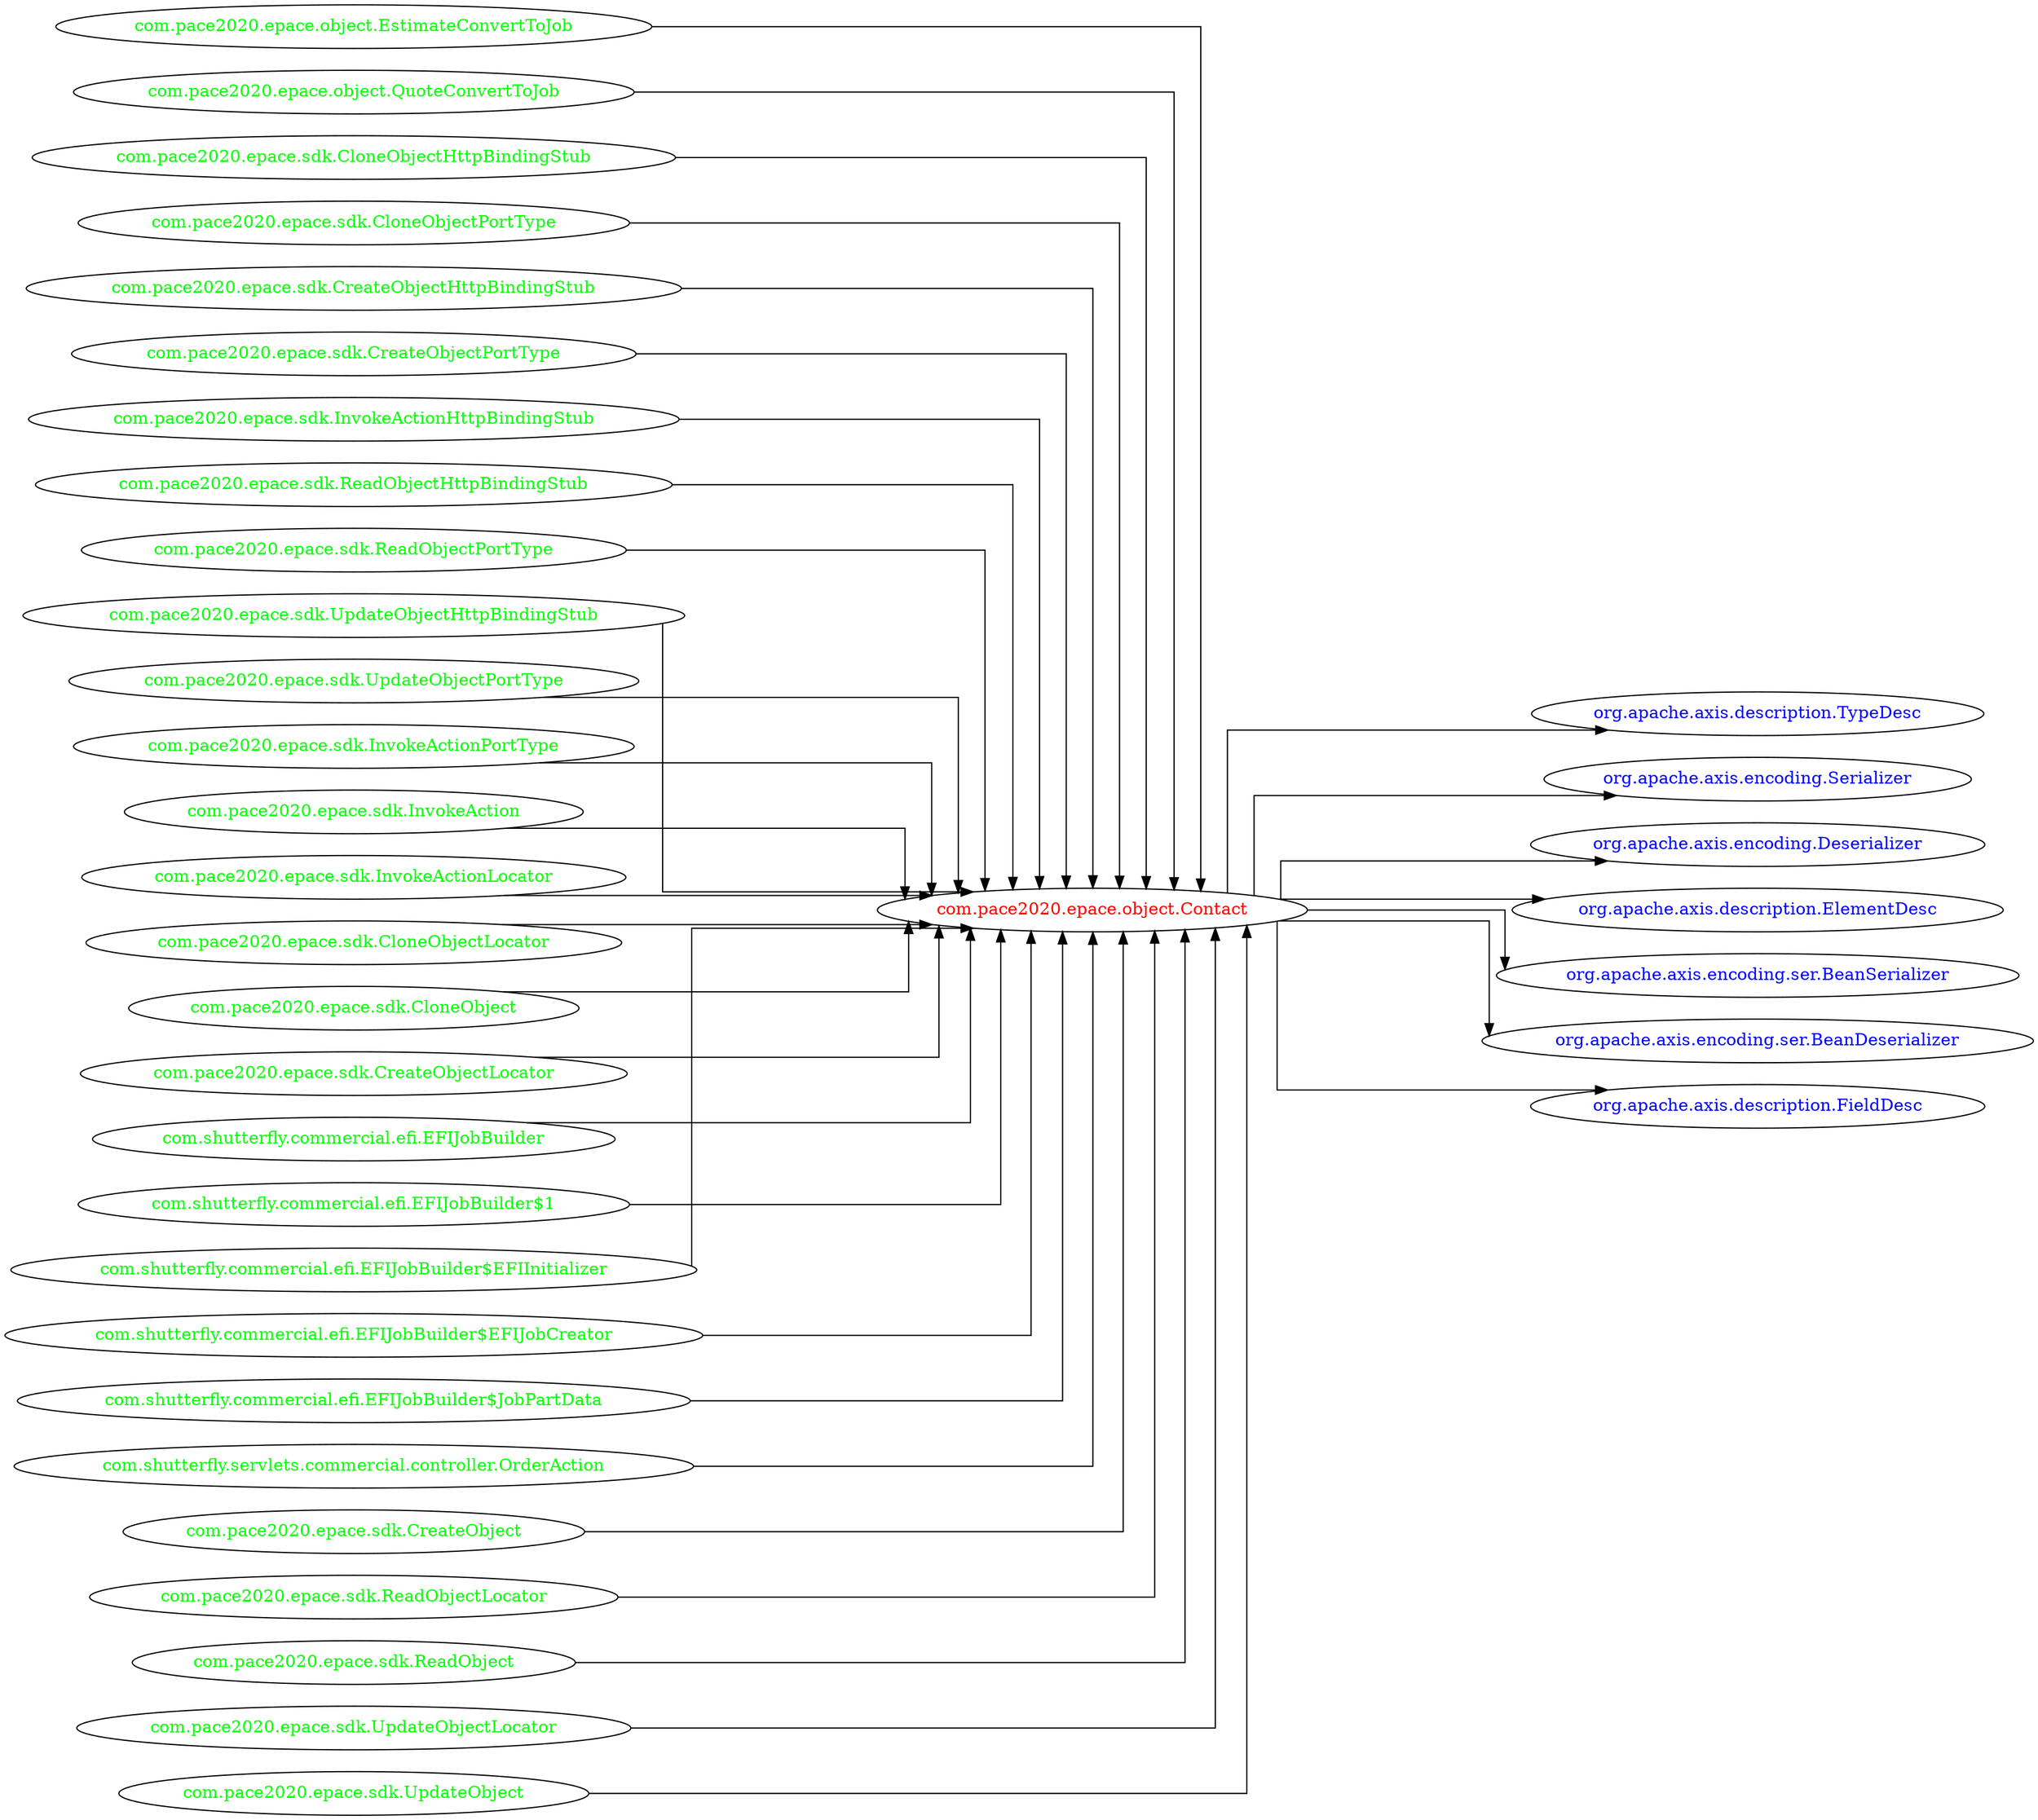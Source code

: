 digraph dependencyGraph {
 concentrate=true;
 ranksep="2.0";
 rankdir="LR"; 
 splines="ortho";
"com.pace2020.epace.object.Contact" [fontcolor="red"];
"org.apache.axis.description.TypeDesc" [ fontcolor="blue" ];
"com.pace2020.epace.object.Contact"->"org.apache.axis.description.TypeDesc";
"org.apache.axis.encoding.Serializer" [ fontcolor="blue" ];
"com.pace2020.epace.object.Contact"->"org.apache.axis.encoding.Serializer";
"org.apache.axis.encoding.Deserializer" [ fontcolor="blue" ];
"com.pace2020.epace.object.Contact"->"org.apache.axis.encoding.Deserializer";
"org.apache.axis.description.ElementDesc" [ fontcolor="blue" ];
"com.pace2020.epace.object.Contact"->"org.apache.axis.description.ElementDesc";
"org.apache.axis.encoding.ser.BeanSerializer" [ fontcolor="blue" ];
"com.pace2020.epace.object.Contact"->"org.apache.axis.encoding.ser.BeanSerializer";
"org.apache.axis.encoding.ser.BeanDeserializer" [ fontcolor="blue" ];
"com.pace2020.epace.object.Contact"->"org.apache.axis.encoding.ser.BeanDeserializer";
"org.apache.axis.description.FieldDesc" [ fontcolor="blue" ];
"com.pace2020.epace.object.Contact"->"org.apache.axis.description.FieldDesc";
"com.pace2020.epace.object.EstimateConvertToJob" [ fontcolor="green" ];
"com.pace2020.epace.object.EstimateConvertToJob"->"com.pace2020.epace.object.Contact";
"com.pace2020.epace.object.QuoteConvertToJob" [ fontcolor="green" ];
"com.pace2020.epace.object.QuoteConvertToJob"->"com.pace2020.epace.object.Contact";
"com.pace2020.epace.sdk.CloneObjectHttpBindingStub" [ fontcolor="green" ];
"com.pace2020.epace.sdk.CloneObjectHttpBindingStub"->"com.pace2020.epace.object.Contact";
"com.pace2020.epace.sdk.CloneObjectPortType" [ fontcolor="green" ];
"com.pace2020.epace.sdk.CloneObjectPortType"->"com.pace2020.epace.object.Contact";
"com.pace2020.epace.sdk.CreateObjectHttpBindingStub" [ fontcolor="green" ];
"com.pace2020.epace.sdk.CreateObjectHttpBindingStub"->"com.pace2020.epace.object.Contact";
"com.pace2020.epace.sdk.CreateObjectPortType" [ fontcolor="green" ];
"com.pace2020.epace.sdk.CreateObjectPortType"->"com.pace2020.epace.object.Contact";
"com.pace2020.epace.sdk.InvokeActionHttpBindingStub" [ fontcolor="green" ];
"com.pace2020.epace.sdk.InvokeActionHttpBindingStub"->"com.pace2020.epace.object.Contact";
"com.pace2020.epace.sdk.ReadObjectHttpBindingStub" [ fontcolor="green" ];
"com.pace2020.epace.sdk.ReadObjectHttpBindingStub"->"com.pace2020.epace.object.Contact";
"com.pace2020.epace.sdk.ReadObjectPortType" [ fontcolor="green" ];
"com.pace2020.epace.sdk.ReadObjectPortType"->"com.pace2020.epace.object.Contact";
"com.pace2020.epace.sdk.UpdateObjectHttpBindingStub" [ fontcolor="green" ];
"com.pace2020.epace.sdk.UpdateObjectHttpBindingStub"->"com.pace2020.epace.object.Contact";
"com.pace2020.epace.sdk.UpdateObjectPortType" [ fontcolor="green" ];
"com.pace2020.epace.sdk.UpdateObjectPortType"->"com.pace2020.epace.object.Contact";
"com.pace2020.epace.sdk.InvokeActionPortType" [ fontcolor="green" ];
"com.pace2020.epace.sdk.InvokeActionPortType"->"com.pace2020.epace.object.Contact";
"com.pace2020.epace.sdk.InvokeAction" [ fontcolor="green" ];
"com.pace2020.epace.sdk.InvokeAction"->"com.pace2020.epace.object.Contact";
"com.pace2020.epace.sdk.InvokeActionLocator" [ fontcolor="green" ];
"com.pace2020.epace.sdk.InvokeActionLocator"->"com.pace2020.epace.object.Contact";
"com.pace2020.epace.sdk.CloneObjectLocator" [ fontcolor="green" ];
"com.pace2020.epace.sdk.CloneObjectLocator"->"com.pace2020.epace.object.Contact";
"com.pace2020.epace.sdk.CloneObject" [ fontcolor="green" ];
"com.pace2020.epace.sdk.CloneObject"->"com.pace2020.epace.object.Contact";
"com.pace2020.epace.sdk.CreateObjectLocator" [ fontcolor="green" ];
"com.pace2020.epace.sdk.CreateObjectLocator"->"com.pace2020.epace.object.Contact";
"com.shutterfly.commercial.efi.EFIJobBuilder" [ fontcolor="green" ];
"com.shutterfly.commercial.efi.EFIJobBuilder"->"com.pace2020.epace.object.Contact";
"com.shutterfly.commercial.efi.EFIJobBuilder$1" [ fontcolor="green" ];
"com.shutterfly.commercial.efi.EFIJobBuilder$1"->"com.pace2020.epace.object.Contact";
"com.shutterfly.commercial.efi.EFIJobBuilder$EFIInitializer" [ fontcolor="green" ];
"com.shutterfly.commercial.efi.EFIJobBuilder$EFIInitializer"->"com.pace2020.epace.object.Contact";
"com.shutterfly.commercial.efi.EFIJobBuilder$EFIJobCreator" [ fontcolor="green" ];
"com.shutterfly.commercial.efi.EFIJobBuilder$EFIJobCreator"->"com.pace2020.epace.object.Contact";
"com.shutterfly.commercial.efi.EFIJobBuilder$JobPartData" [ fontcolor="green" ];
"com.shutterfly.commercial.efi.EFIJobBuilder$JobPartData"->"com.pace2020.epace.object.Contact";
"com.shutterfly.servlets.commercial.controller.OrderAction" [ fontcolor="green" ];
"com.shutterfly.servlets.commercial.controller.OrderAction"->"com.pace2020.epace.object.Contact";
"com.pace2020.epace.sdk.CreateObject" [ fontcolor="green" ];
"com.pace2020.epace.sdk.CreateObject"->"com.pace2020.epace.object.Contact";
"com.pace2020.epace.sdk.ReadObjectLocator" [ fontcolor="green" ];
"com.pace2020.epace.sdk.ReadObjectLocator"->"com.pace2020.epace.object.Contact";
"com.pace2020.epace.sdk.ReadObject" [ fontcolor="green" ];
"com.pace2020.epace.sdk.ReadObject"->"com.pace2020.epace.object.Contact";
"com.pace2020.epace.sdk.UpdateObjectLocator" [ fontcolor="green" ];
"com.pace2020.epace.sdk.UpdateObjectLocator"->"com.pace2020.epace.object.Contact";
"com.pace2020.epace.sdk.UpdateObject" [ fontcolor="green" ];
"com.pace2020.epace.sdk.UpdateObject"->"com.pace2020.epace.object.Contact";
}